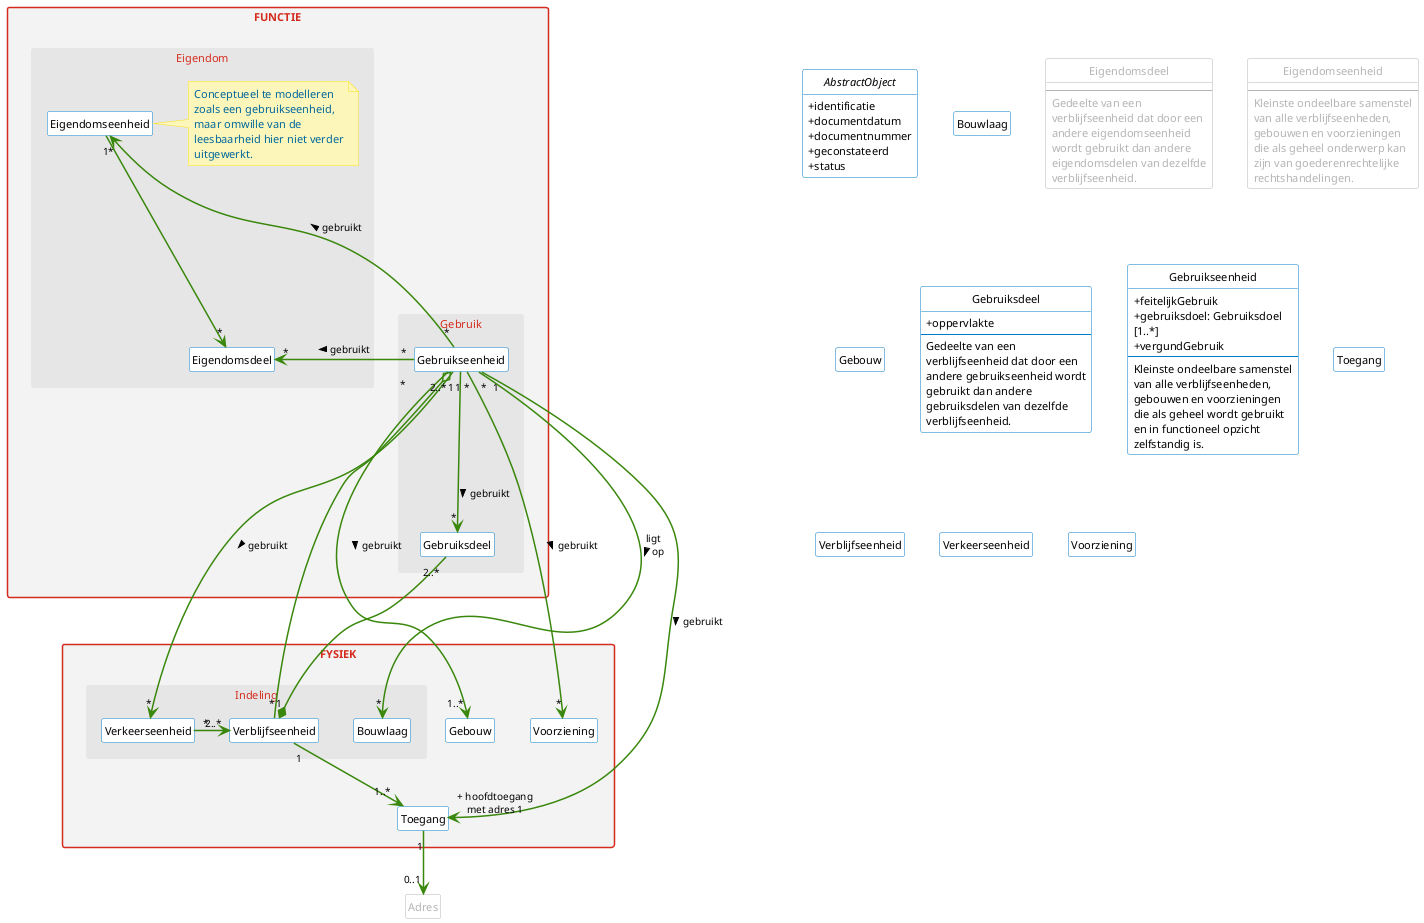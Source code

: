 @startuml

' --------v-v-v-v-v-v-v-v--------
' https://www.rijkshuisstijl.nl/organisatiespecifieke-richtlijnen/ministerie-van-binnenlandse-zaken-en-koninkrijksrelaties/deelidentiteit-kerndepartement-bzk
' https://www.rijkshuisstijl.nl/basiselementen/basiselementen-online/online-kleuren
'
' # Communicatiekleuren
' Het kerndepartement van BZK heeft uit het kleurenpalet van de rijkshuisstijl drie kleuren (elk met tint1 / tint2) gekozen:
' - Rijksoverheid hemelblauw #007bc7 (#b2d7ee/#d9ebf7)
' - Rijksoverheid rood #d52b1e (#f2bfbb/#f9dfdd)
' - Rijksoverheid groen #39870c (#c3dbb6/#e1eddb)
' Het gebruik van deze kleuren in combinatie met veel wit wordt gestimuleerd.
'
' # Tinten voor achtergrondkaders, grafieken en tabellen
' Voor achtergrondkaders, grafieken en tabellen kunnen 7 neutrale grijstinten of tinten van een communicatiekleur in stappen van 20% worden toegepast. Voor tekstachtergrond wordt grijstint1 of communicatiekleur tint2 aanbevolen om aan de contrasteisen voor een goede leesbaarheid te voldoen.
'
' Rijksoverheid grijs 1 #f3f3f3
' Rijksoverheid grijs 2 #e6e6e6
' Rijksoverheid grijs 3 #cccccc
' Rijksoverheid grijs 4 #b4b4b4
' Rijksoverheid grijs 5 #999999
' Rijksoverheid grijs 6 #696969
' Rijksoverheid grijs 7 #535353

' --------^-^-^-^-^-^-^-^--------

skinparam defaultFontColor black
skinparam defaultFontName Lucida Sans
skinparam defaultFontSize 11
skinparam defaultFontStyle normal
skinparam defaultMonospacedFontName Lucida Sans Typewriter
' skinparam defaultTextAlignment left
' skinparam lineType ortho
' skinparam lineType polyline
skinparam shadowing false
skinparam wrapWidth 165

skinparam class {
    ArrowColor #39870c
    ArrowFontSize 10
'     ArrowTextAlignment center
    ArrowThickness 1.5
    AttributeIconSize 0
    BackgroundColor #ffffff
    BorderColor #007bc7
'     StereotypeFontStyle italic
}

skinparam class<<extern>> {
    AttributeFontColor #b4b4b4
    BorderColor #b4b4b4
    FontColor #b4b4b4
    StereotypeFontColor #b4b4b4
}

skinparam note {
    BackgroundColor #fdf6bb
    BorderColor #f9e11e
    FontColor #01689b
}

skinparam package {
    BackgroundColor #f3f3f3
    BorderColor #d52b1e
    FontColor #d52b1e
    FontStyle bold
    Style rectangle
}

skinparam package<< subpackage >> {
    BackgroundColor #e6e6e6
    BorderColor #e6e6e6
    FontStyle normal
}

' hide AbstractObject

' hide Eigendom

' hide Gebruik

' hide FUNCTIE

hide circle

hide empty members

hide stereotype

package "FUNCTIE" {
    package "Gebruik" << subpackage >> {
        class Gebruikseenheid {
        }
        class Gebruiksdeel {
        }
    '     note top of Gebruiksdeel : Woning die alleen bereikbaar is via een winkel vormt een apart gebruiksdeel binnen dezelfde verblijfseenheid als de winkel. Deze gebruiksdelen gebruiken tezamen de gehele verblijfseenheid van de winkel met woning. Idem bij een bedrijfsverzamelgebouw. Als een gebruikseenheid de gehele verblijfseenheid gebruikt, is er geen gebruiksdeel, daarom kardinaliteit 0,2..*.
    }
    package "Eigendom" << subpackage >> {
        class Eigendomseenheid {
        }
        class Eigendomsdeel {
        }
        note right of Eigendomseenheid : Conceptueel te modelleren zoals een gebruikseenheid, maar omwille van de leesbaarheid hier niet verder uitgewerkt.
    }
}

package "FYSIEK" {
    class Gebouw {
    }
    class Toegang {
    }
    class Voorziening {
    }
    package "Indeling" << subpackage >> {
        class Bouwlaag {
        }
        class Verblijfseenheid {
        }
        class Verkeerseenheid {
        }
    }
}

' ABSTRACT
' AbstractObject <|-- Gebruikseenheid
' AbstractObject <|-- Gebruiksdeel
' AbstractObject <|-- Eigendomseenheid
' AbstractObject <|-- Eigendomsdeel

' FYSIEK
Verkeerseenheid "*" -> "2..*" Verblijfseenheid
Verblijfseenheid "1" --> "1..*" Toegang
' Bouwlaag "*" --> "*" Voorziening
' Gebouw "1" *-- "1..*" Bouwlaag

' GEBRUIK
Gebruikseenheid "*" --> "*" Voorziening : gebruikt >
Gebruikseenheid "*" --> "1..*" Gebouw : gebruikt >
Gebruikseenheid "1" o-- "*" Verblijfseenheid
Gebruikseenheid "1" --> "*" Gebruiksdeel : gebruikt >
Gebruikseenheid "1" --> "+ hoofdtoegang\nmet adres 1" Toegang : gebruikt >
Gebruikseenheid "*" --> "*" Bouwlaag : ligt\nop >
Gebruikseenheid "2..*" --> "*" Verkeerseenheid : gebruikt >
Gebruiksdeel "2..*" --* "1" Verblijfseenheid

' EIGENDOM
Gebruikseenheid "*" -left-> "*" Eigendomseenheid : gebruikt >
Gebruikseenheid "*" -left-> "*" Eigendomsdeel : gebruikt >
Eigendomseenheid "1" --> "*" Eigendomsdeel

' EXTERN
Toegang "1" --> "0..1" Adres

abstract class AbstractObject << Objecttype >> {
    + identificatie
    + documentdatum
    + documentnummer
    + geconstateerd
    + status
'     --
}

class Adres << extern >> {
}

class Bouwlaag << Objecttype >> << vrijwillig >> {
}

class Eigendomsdeel << Objecttype >> << extern >> {
    --
    Gedeelte van een verblijfseenheid dat door een andere eigendomseenheid wordt gebruikt dan andere eigendomsdelen van dezelfde verblijfseenheid.
}

class Eigendomseenheid << Objecttype >> << extern >> {
    --
    Kleinste ondeelbare samenstel van alle verblijfseenheden, gebouwen en voorzieningen die als geheel onderwerp kan zijn van goederenrechtelijke rechtshandelingen.
}
class Gebouw << Objecttype >> {
}

class Gebruiksdeel << Objecttype >> {
    + oppervlakte
    --
    Gedeelte van een verblijfseenheid dat door een andere gebruikseenheid wordt gebruikt dan andere gebruiksdelen van dezelfde verblijfseenheid.
}

class Gebruikseenheid << Objecttype >> {
    + feitelijkGebruik
    + gebruiksdoel: Gebruiksdoel [1..*]
    + vergundGebruik
    --
    Kleinste ondeelbare samenstel van alle verblijfseenheden, gebouwen en voorzieningen die als geheel wordt gebruikt en in functioneel opzicht zelfstandig is.
}

class Toegang << Objecttype >> {
}

class Verblijfseenheid << Objecttype >> {
}

class Verkeerseenheid << Objecttype >> {
}

class Voorziening << Objecttype >> {
}

@enduml
